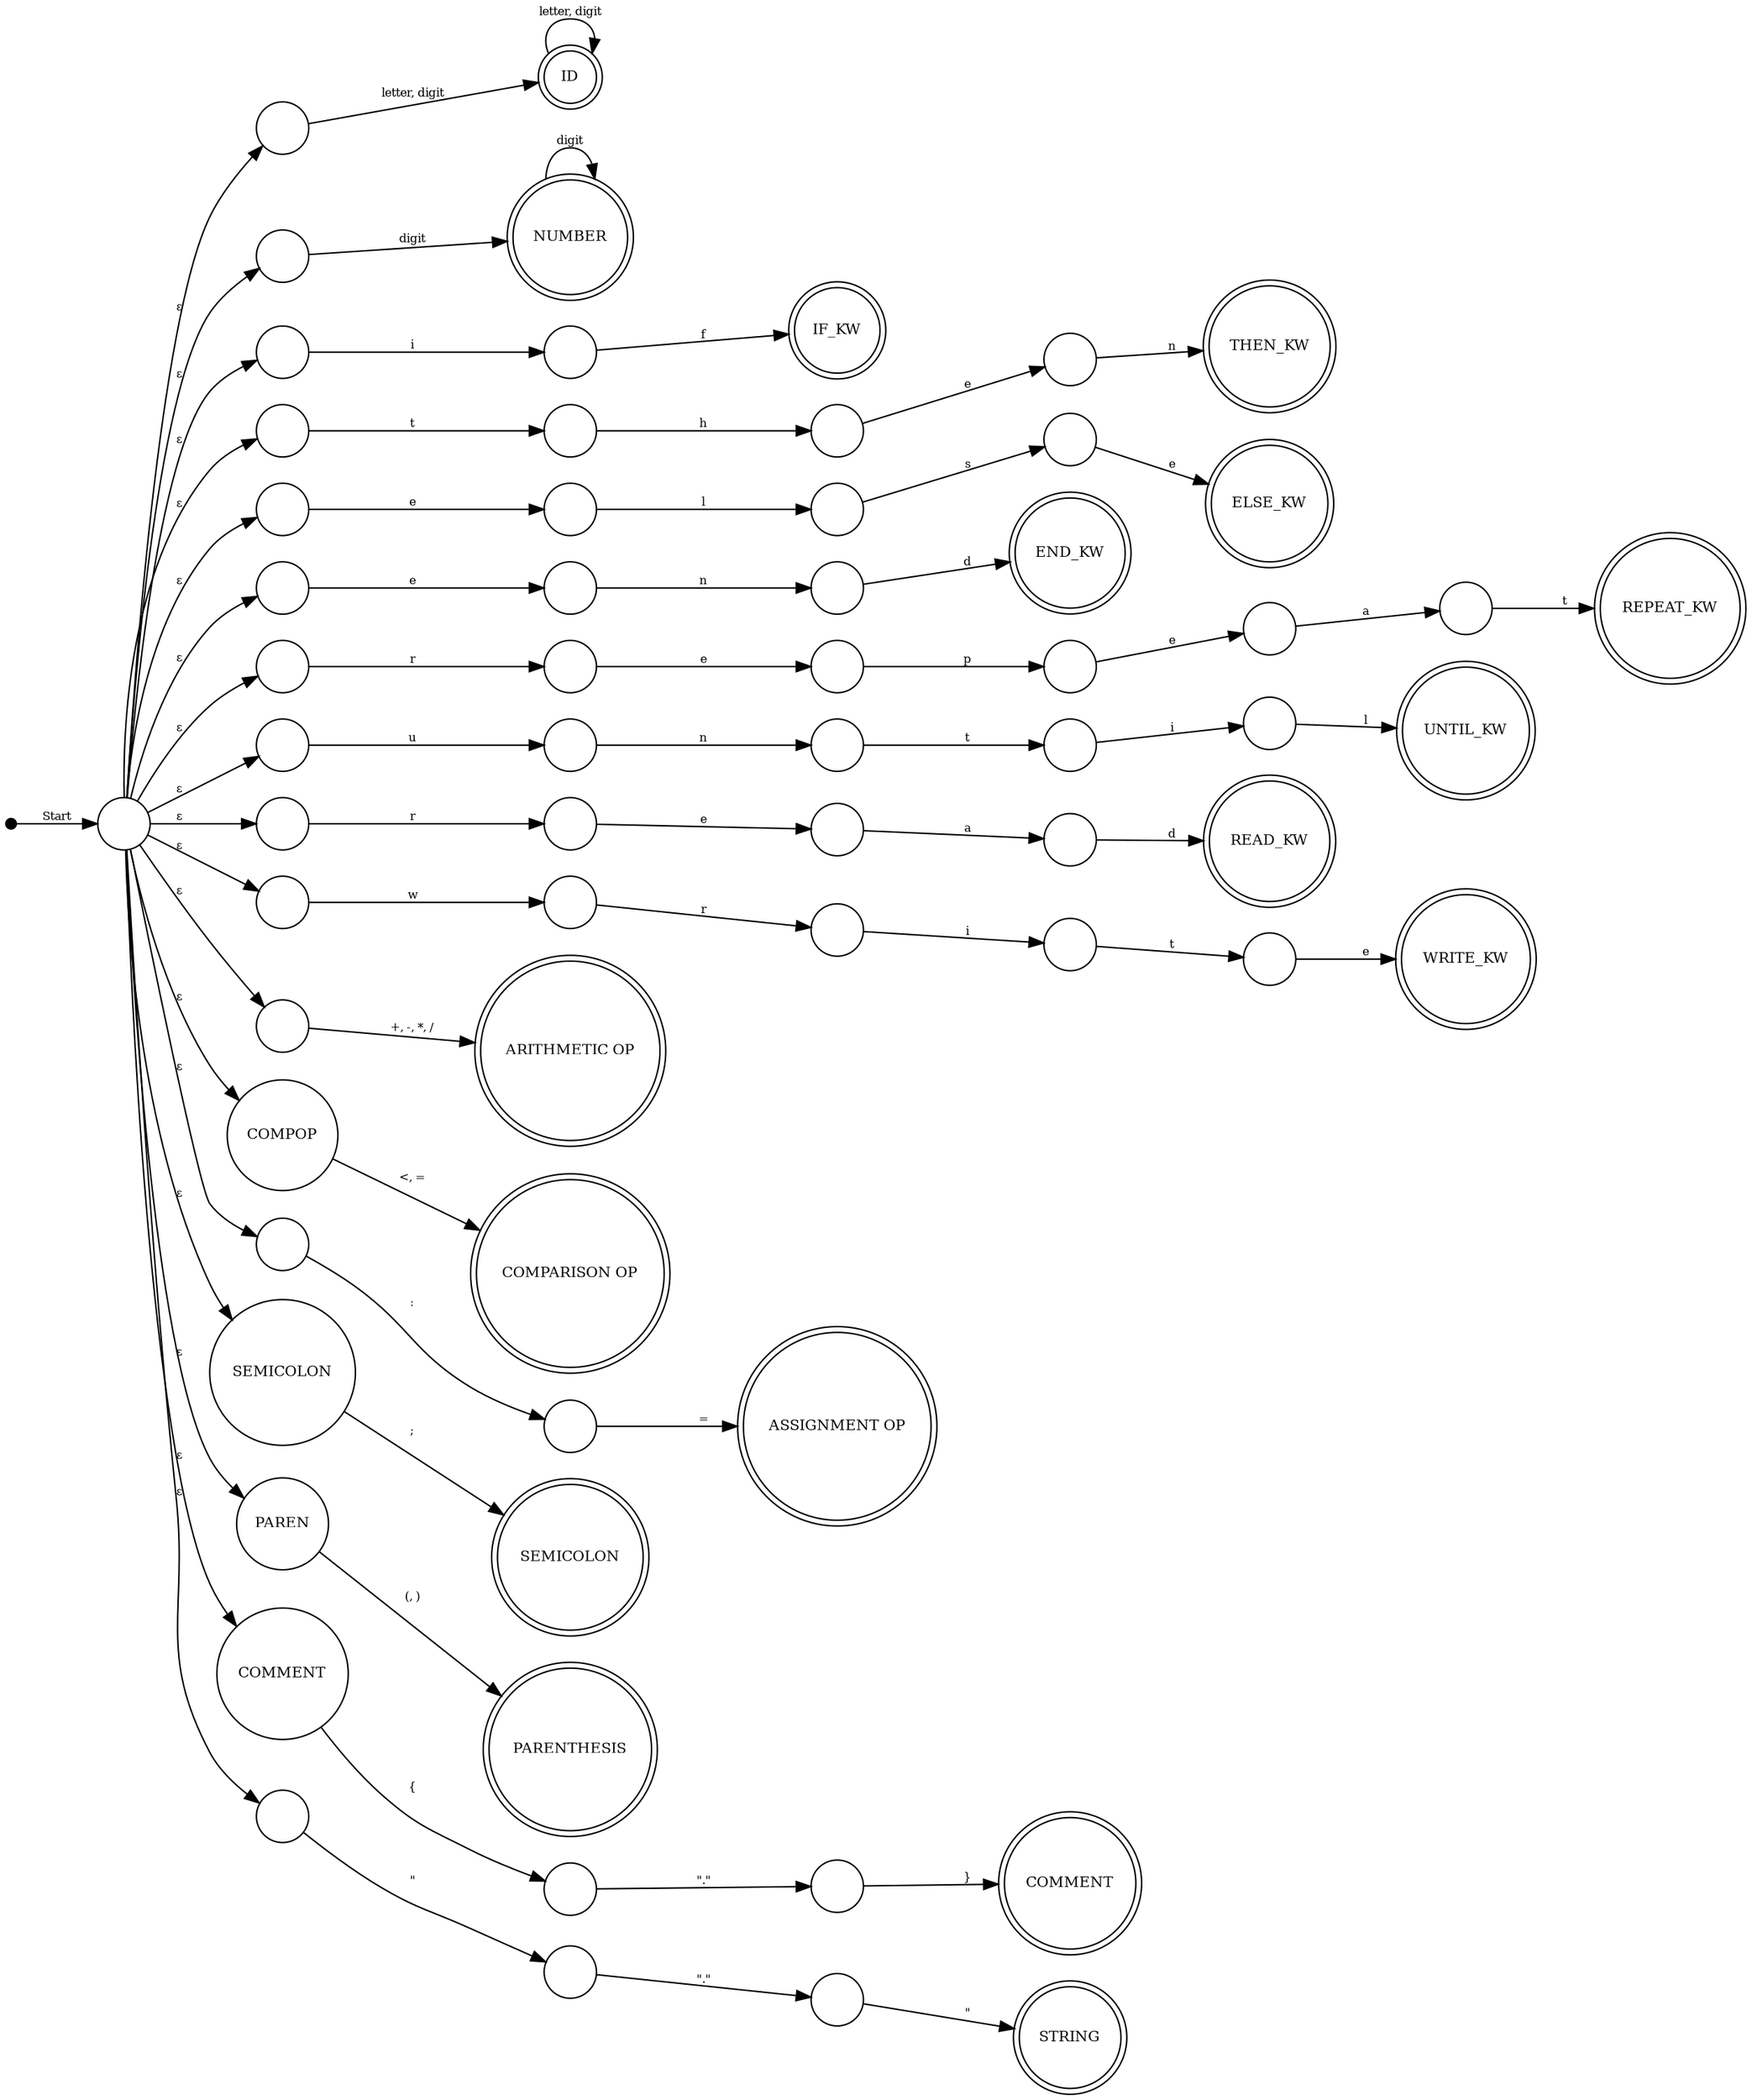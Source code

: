 digraph TinyNFA {
  rankdir=LR;
  node [shape=circle, fontsize=10];
  edge [fontsize=8];

  start [shape=point, width=0.1];
  start -> S0 [label="Start"];
  S0 [label=""];

  //identifier
  S0 -> ID1 [label="ε"];
  ID1 [label=""];
  ID1 -> IDF [label="letter, digit"];
  IDF -> IDF [label="letter, digit"];
  IDF [label="ID", shape=doublecircle];

  //number
  S0 -> NUM1 [label="ε"];
  NUM1 [label=""];
  NUM1 -> NUMF [label="digit"];
  NUMF -> NUMF [label="digit"];
  NUMF [label="NUMBER", shape=doublecircle];
  
  
  
  //if
  S0 -> KW_if1 [label="ε"];
  KW_if1 [label=""];
  KW_if1 -> KW_if2 [label="i"];
  KW_if2 [label=""];
  KW_if2 -> KW_if3 [label="f"];
  KW_if3 [label="IF_KW", shape=doublecircle];

  //then
  S0 -> KW_then1 [label="ε"];
  KW_then1 [label=""];
  KW_then1 -> KW_then2 [label="t"];
  KW_then2 [label=""];
  KW_then2 -> KW_then3 [label="h"];
  KW_then3 [label=""];
  KW_then3 -> KW_then4 [label="e"];
  KW_then4 [label=""];
  KW_then4 -> KW_then5 [label="n"];
  KW_then5 [label="THEN_KW", shape=doublecircle];

  //else
  S0 -> KW_else1 [label="ε"];
  KW_else1 [label=""];
  KW_else1 -> KW_else2 [label="e"];
  KW_else2 [label=""];
  KW_else2 -> KW_else3 [label="l"];
  KW_else3 [label=""];
  KW_else3 -> KW_else4 [label="s"];
  KW_else4 [label=""];
  KW_else4 -> KW_else5 [label="e"];
  KW_else5 [label="ELSE_KW", shape=doublecircle];

  //end
  S0 -> KW_end1 [label="ε"];
  KW_end1 [label=""];
  KW_end1 -> KW_end2 [label="e"];
  KW_end2 [label=""];
  KW_end2 -> KW_end3 [label="n"];
  KW_end3 [label=""];
  KW_end3 -> KW_end4 [label="d"];
  KW_end4 [label="END_KW", shape=doublecircle];

  //repeat
  S0 -> KW_repeat1 [label="ε"];
  KW_repeat1 [label=""];
  KW_repeat1 -> KW_repeat2 [label="r"];
  KW_repeat2 [label=""];
  KW_repeat2 -> KW_repeat3 [label="e"];
  KW_repeat3 [label=""];
  KW_repeat3 -> KW_repeat4 [label="p"];
  KW_repeat4 [label=""];
  KW_repeat4 -> KW_repeat5 [label="e"];
  KW_repeat5 [label=""];
  KW_repeat5 -> KW_repeat6 [label="a"];
  KW_repeat6 [label=""];
  KW_repeat6 -> KW_repeat7 [label="t"];
  KW_repeat7 [label="REPEAT_KW", shape=doublecircle];

  //until
  S0 -> KW_until1 [label="ε"];
  KW_until1 [label=""];
  KW_until1 -> KW_until2 [label="u"];
  KW_until2 [label=""];
  KW_until2 -> KW_until3 [label="n"];
  KW_until3 [label=""];
  KW_until3 -> KW_until4 [label="t"];
  KW_until4 [label=""];
  KW_until4 -> KW_until5 [label="i"];
  KW_until5 [label=""];
  KW_until5 -> KW_until6 [label="l"];
  KW_until6 [label="UNTIL_KW", shape=doublecircle];

  //read
  S0 -> KW_read1 [label="ε"];
  KW_read1 [label=""];
  KW_read1 -> KW_read2 [label="r"];
  KW_read2 [label=""];
  KW_read2 -> KW_read3 [label="e"];
  KW_read3 [label=""];
  KW_read3 -> KW_read4 [label="a"];
  KW_read4 [label=""];
  KW_read4 -> KW_read5 [label="d"];
  KW_read5 [label="READ_KW", shape=doublecircle];

  //write
  S0 -> KW_write1 [label="ε"];
  KW_write1 [label=""];
  KW_write1 -> KW_write2 [label="w"];
  KW_write2 [label=""];
  KW_write2 -> KW_write3 [label="r"];
  KW_write3 [label=""];
  KW_write3 -> KW_write4 [label="i"];
  KW_write4 [label=""];
  KW_write4 -> KW_write5 [label="t"];
  KW_write5 [label=""];
  KW_write5 -> KW_write6 [label="e"];
  KW_write6 [label="WRITE_KW", shape=doublecircle];

  //arithmetic
  ARITHOP [label=""]
  S0 -> ARITHOP [label="ε"];
  ARITHOP -> ARITHOPF [label="+, -, *, /"]
  ARITHOPF [label="ARITHMETIC OP", shape=doublecircle];

 //comparison
  S0 -> COMPOP [label="ε"];
  COMPOP -> COMPOPF [label="<, ="];
  COMPOPF [label="COMPARISON OP", shape=doublecircle];

  //:=
  S0 -> ASSIGN1 [label="ε"];
  ASSIGN1 [label=""];
  ASSIGN1 -> ASSIGN2 [label=":"];
  ASSIGN2 [label=""];
  ASSIGN2 -> ASSIGNF [label="="];
  ASSIGNF [label="ASSIGNMENT OP", shape=doublecircle];

  //()
  S0 -> SEMICOLON [label="ε"];
  SEMICOLON -> SEMIF [label=";"];
  SEMIF [label="SEMICOLON", shape=doublecircle];

  S0 -> PAREN [label="ε"];
  PAREN -> PARENF [label="(, )"];
  PARENF [label="PARENTHESIS", shape=doublecircle];

  //comments
  S0 -> COMMENT [label="ε"];
  COMMENT -> COMMENT_BODY [label="{"];
  COMMENT_BODY [label=""];
  COMMENT_BODY -> COMMENT_END [label="\".\""];
  COMMENT_END [label=""];
  COMMENT_END -> COMMENTF [label="}"];
  COMMENTF [label="COMMENT", shape=doublecircle];

  //strings
  S0 -> STRING1 [label="ε"];
  STRING1 [label=""];
  STRING1 -> STRING2 [label="\""];
  STRING2 [label=""];
  STRING2 -> STRING3 [label="\".\""];
  STRING3 [label=""];
  STRING3 -> STRINGF [label="\""];
  STRINGF [label="STRING", shape=doublecircle];
}

